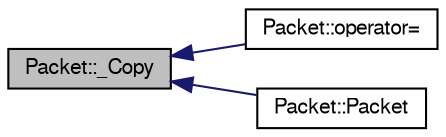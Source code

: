 digraph G
{
  edge [fontname="FreeSans",fontsize="10",labelfontname="FreeSans",labelfontsize="10"];
  node [fontname="FreeSans",fontsize="10",shape=record];
  rankdir=LR;
  Node1 [label="Packet::_Copy",height=0.2,width=0.4,color="black", fillcolor="grey75", style="filled" fontcolor="black"];
  Node1 -> Node2 [dir=back,color="midnightblue",fontsize="10",style="solid",fontname="FreeSans"];
  Node2 [label="Packet::operator=",height=0.2,width=0.4,color="black", fillcolor="white", style="filled",URL="$class_packet.html#a7f957f789fa6ad8875d1afe4e5f4b1dc"];
  Node1 -> Node3 [dir=back,color="midnightblue",fontsize="10",style="solid",fontname="FreeSans"];
  Node3 [label="Packet::Packet",height=0.2,width=0.4,color="black", fillcolor="white", style="filled",URL="$class_packet.html#ad134c30752b0a1991a33b924b85209c2"];
}
